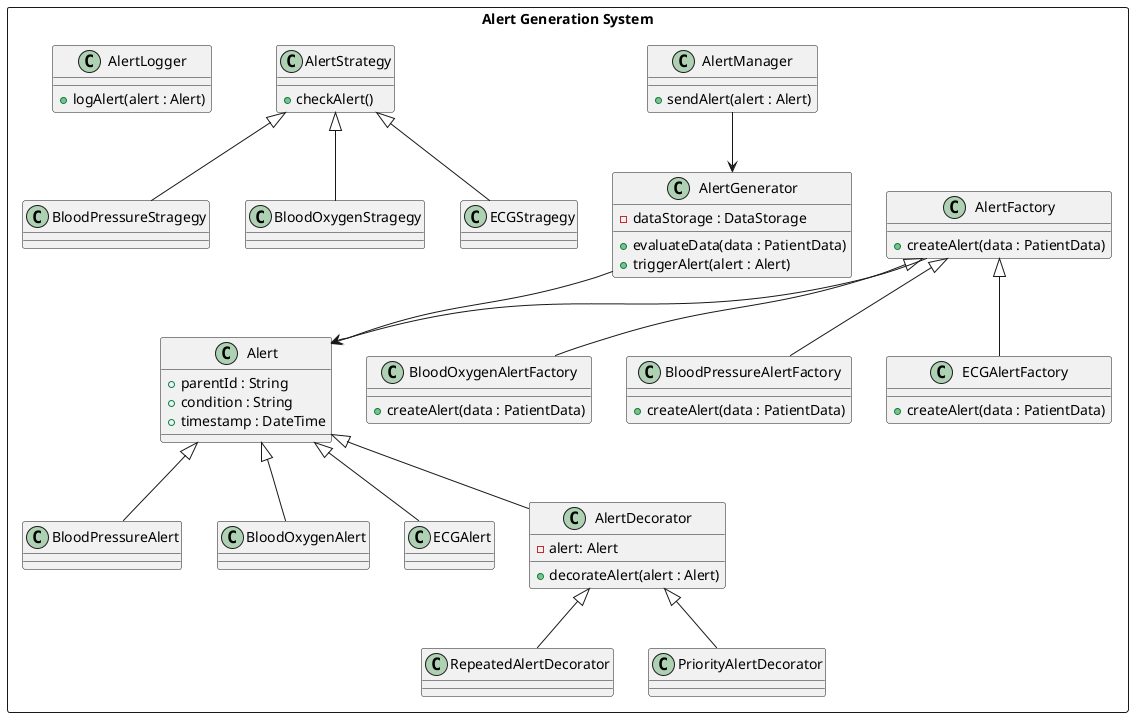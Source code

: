 @startuml

rectangle "Alert Generation System" as AGS {
    class "AlertGenerator" as AG {
        -dataStorage : DataStorage
        +evaluateData(data : PatientData)
        +triggerAlert(alert : Alert)
    }

    AG --> A

    class "Alert" as A {
        +parentId : String
        +condition : String
        +timestamp : DateTime
    }

    class "BloodPressureAlert" as BPA {

    }

    A <|-- BPA

    class "BloodOxygenAlert" as BOA {

    }

    A <|-- BOA

    class "ECGAlert" as ECGA {

    }

    A <|-- ECGA

    class "AlertFactory" as AF {
        +createAlert(data : PatientData)
    }

    AF --> A

    class "BloodOxygenAlertFactory" as BOAF {
        +createAlert(data : PatientData)
    }

    AF <|-- BOAF

    class "BloodPressureAlertFactory" as BPAF {
        +createAlert(data : PatientData)
    }

    AF <|-- BPAF

    class "ECGAlertFactory" as ECGAF {
        +createAlert(data : PatientData)
    }

    AF <|-- ECGAF

    class "AlertManager" as AM {
        +sendAlert(alert : Alert)
    }

    AM --> AG

    class "AlertStrategy" as AS {
        +checkAlert()
    }

    class "BloodPressureStragegy" as BPS {

    }

    AS <|-- BPS

    class "BloodOxygenStragegy" as BOS {

    }

    AS <|-- BOS

    class "ECGStragegy" as ECGS {

    }

    AS <|-- ECGS

    class "AlertDecorator" as AD {
        -alert: Alert
        +decorateAlert(alert : Alert)
    }

    A <|-- AD

    class "RepeatedAlertDecorator" as RAD {
        'Checks and re-checks alert conditions over a set interval.
    }

    AD <|-- RAD

    class "PriorityAlertDecorator" as PAD {
        'Adds prioritization tagging to alerts needing urgent attention.
    }

    AD <|-- PAD

    class "AlertLogger" as AL {
        +logAlert(alert : Alert)
    }
}

@enduml